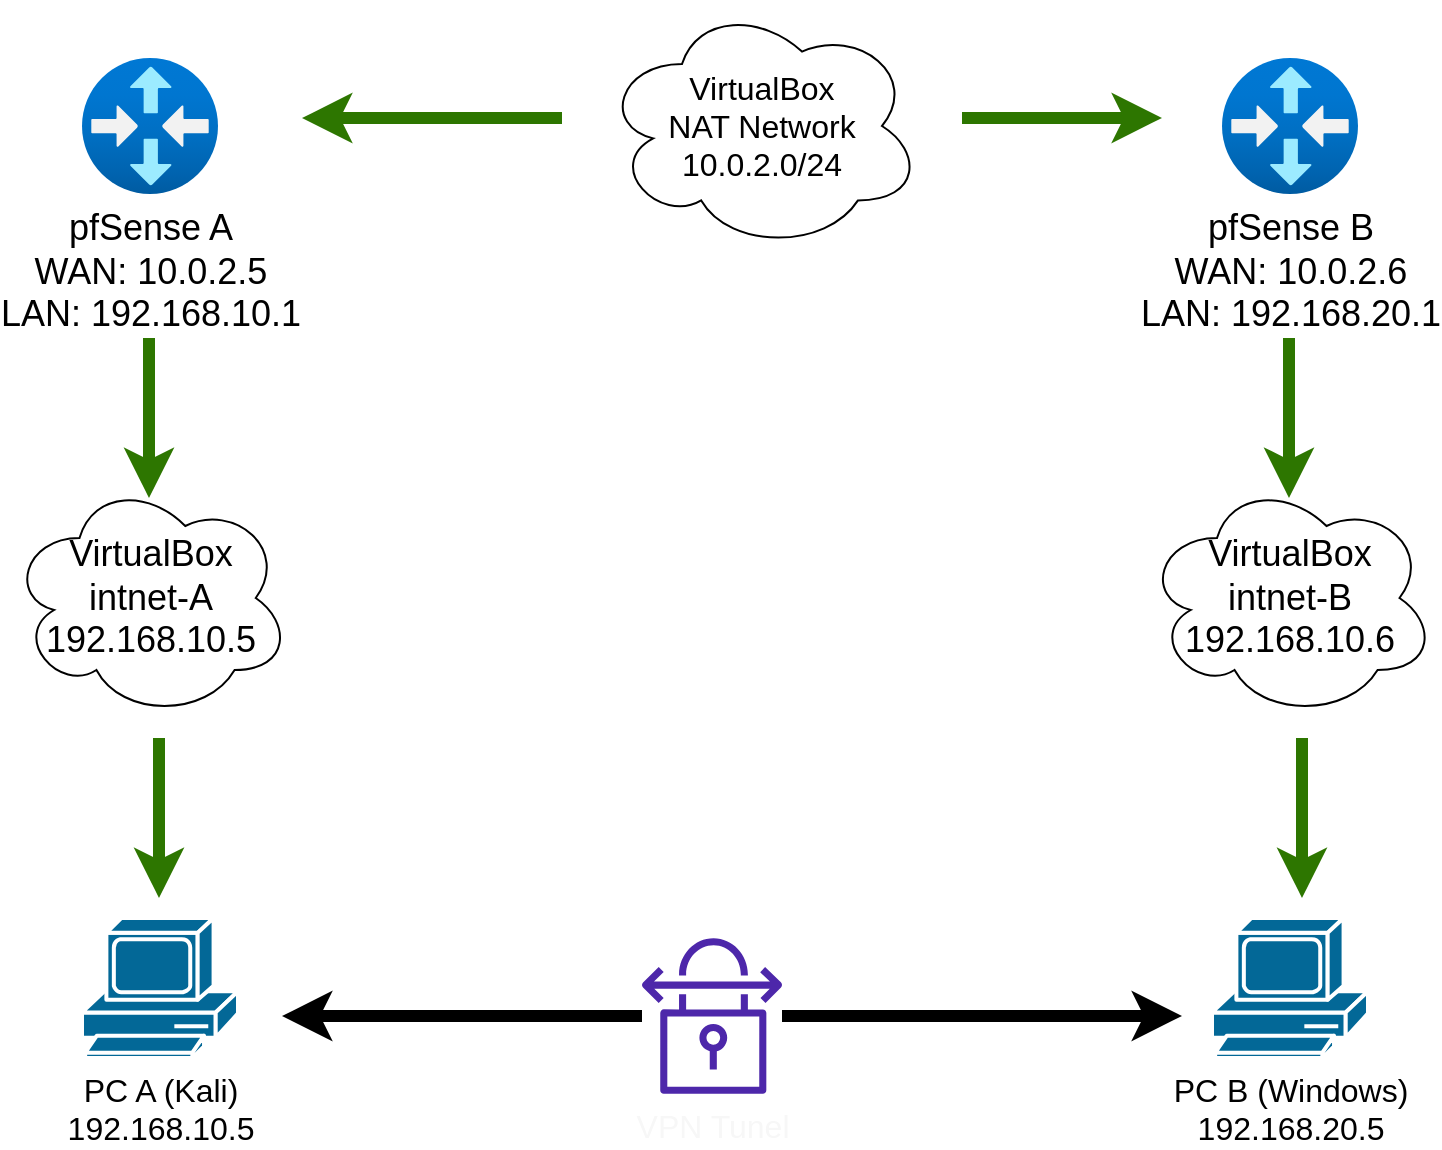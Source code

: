 <mxfile>
    <diagram id="2BFf3bA2OHHEtHrUVpch" name="Page-1">
        <mxGraphModel dx="1132" dy="779" grid="1" gridSize="10" guides="1" tooltips="1" connect="1" arrows="1" fold="1" page="1" pageScale="1" pageWidth="850" pageHeight="1100" math="0" shadow="0">
            <root>
                <mxCell id="0"/>
                <mxCell id="1" parent="0"/>
                <mxCell id="2" value="&lt;font size=&quot;3&quot;&gt;VirtualBox&lt;br&gt;NAT Network&lt;br&gt;10.0.2.0/24&lt;br&gt;&lt;/font&gt;" style="ellipse;shape=cloud;whiteSpace=wrap;html=1;" vertex="1" parent="1">
                    <mxGeometry x="330" y="82" width="160" height="124" as="geometry"/>
                </mxCell>
                <mxCell id="3" value="&lt;font style=&quot;font-size: 18px;&quot;&gt;VirtualBox&lt;br style=&quot;&quot;&gt;intnet-A&lt;br&gt;192.168.10.5&lt;/font&gt;" style="ellipse;shape=cloud;whiteSpace=wrap;html=1;" vertex="1" parent="1">
                    <mxGeometry x="33.5" y="320" width="141" height="120" as="geometry"/>
                </mxCell>
                <mxCell id="4" value="&lt;span style=&quot;font-size: 18px;&quot;&gt;VirtualBox&lt;/span&gt;&lt;br style=&quot;font-size: 18px;&quot;&gt;&lt;span style=&quot;font-size: 18px;&quot;&gt;intnet-B&lt;/span&gt;&lt;br style=&quot;font-size: 18px;&quot;&gt;&lt;span style=&quot;font-size: 18px;&quot;&gt;192.168.10.6&lt;/span&gt;" style="ellipse;shape=cloud;whiteSpace=wrap;html=1;" vertex="1" parent="1">
                    <mxGeometry x="601" y="320" width="146" height="120" as="geometry"/>
                </mxCell>
                <mxCell id="5" value="&lt;font style=&quot;font-size: 18px;&quot;&gt;pfSense A&lt;br&gt;WAN: 10.0.2.5&lt;br&gt;LAN: 192.168.10.1&lt;/font&gt;" style="aspect=fixed;html=1;points=[];align=center;image;fontSize=12;image=img/lib/azure2/networking/Virtual_Router.svg;" vertex="1" parent="1">
                    <mxGeometry x="70" y="110" width="68" height="68" as="geometry"/>
                </mxCell>
                <mxCell id="6" value="&lt;span style=&quot;font-size: 18px;&quot;&gt;pfSense B&lt;/span&gt;&lt;br style=&quot;font-size: 18px;&quot;&gt;&lt;span style=&quot;font-size: 18px;&quot;&gt;WAN: 10.0.2.6&lt;/span&gt;&lt;br style=&quot;font-size: 18px;&quot;&gt;&lt;span style=&quot;font-size: 18px;&quot;&gt;LAN: 192.168.20.1&lt;/span&gt;" style="aspect=fixed;html=1;points=[];align=center;image;fontSize=12;image=img/lib/azure2/networking/Virtual_Router.svg;" vertex="1" parent="1">
                    <mxGeometry x="640" y="110" width="68" height="68" as="geometry"/>
                </mxCell>
                <mxCell id="14" style="edgeStyle=none;html=1;strokeWidth=6;fontSize=18;" edge="1" parent="1" source="7">
                    <mxGeometry relative="1" as="geometry">
                        <mxPoint x="620" y="589" as="targetPoint"/>
                    </mxGeometry>
                </mxCell>
                <mxCell id="15" style="edgeStyle=none;html=1;strokeWidth=6;fontSize=18;" edge="1" parent="1" source="7">
                    <mxGeometry relative="1" as="geometry">
                        <mxPoint x="170" y="589" as="targetPoint"/>
                    </mxGeometry>
                </mxCell>
                <mxCell id="7" value="&lt;font color=&quot;#f7f7f7&quot; size=&quot;3&quot;&gt;VPN Tunel&lt;/font&gt;" style="sketch=0;outlineConnect=0;fontColor=#232F3E;gradientColor=none;fillColor=#4D27AA;strokeColor=none;dashed=0;verticalLabelPosition=bottom;verticalAlign=top;align=center;html=1;fontSize=12;fontStyle=0;aspect=fixed;pointerEvents=1;shape=mxgraph.aws4.vpn_connection;" vertex="1" parent="1">
                    <mxGeometry x="350" y="550" width="70" height="78" as="geometry"/>
                </mxCell>
                <mxCell id="8" value="&lt;font size=&quot;3&quot;&gt;PC A (Kali)&lt;br&gt;192.168.10.5&lt;br&gt;&lt;/font&gt;" style="shape=mxgraph.cisco.computers_and_peripherals.pc;html=1;pointerEvents=1;dashed=0;fillColor=#036897;strokeColor=#ffffff;strokeWidth=2;verticalLabelPosition=bottom;verticalAlign=top;align=center;outlineConnect=0;" vertex="1" parent="1">
                    <mxGeometry x="70" y="540" width="78" height="70" as="geometry"/>
                </mxCell>
                <mxCell id="9" value="&lt;font size=&quot;3&quot;&gt;PC B (Windows)&lt;br&gt;192.168.20.5&lt;br&gt;&lt;/font&gt;" style="shape=mxgraph.cisco.computers_and_peripherals.pc;html=1;pointerEvents=1;dashed=0;fillColor=#036897;strokeColor=#ffffff;strokeWidth=2;verticalLabelPosition=bottom;verticalAlign=top;align=center;outlineConnect=0;" vertex="1" parent="1">
                    <mxGeometry x="635" y="540" width="78" height="70" as="geometry"/>
                </mxCell>
                <mxCell id="10" value="" style="endArrow=classic;html=1;fontSize=18;fillColor=#60a917;strokeColor=#2D7600;strokeWidth=6;" edge="1" parent="1">
                    <mxGeometry width="50" height="50" relative="1" as="geometry">
                        <mxPoint x="103.5" y="250" as="sourcePoint"/>
                        <mxPoint x="103.5" y="330" as="targetPoint"/>
                    </mxGeometry>
                </mxCell>
                <mxCell id="11" value="" style="endArrow=classic;html=1;fontSize=18;fillColor=#60a917;strokeColor=#2D7600;strokeWidth=6;" edge="1" parent="1">
                    <mxGeometry width="50" height="50" relative="1" as="geometry">
                        <mxPoint x="673.5" y="250" as="sourcePoint"/>
                        <mxPoint x="673.5" y="330" as="targetPoint"/>
                    </mxGeometry>
                </mxCell>
                <mxCell id="12" value="" style="endArrow=classic;html=1;fontSize=18;fillColor=#60a917;strokeColor=#2D7600;strokeWidth=6;" edge="1" parent="1">
                    <mxGeometry width="50" height="50" relative="1" as="geometry">
                        <mxPoint x="680" y="450" as="sourcePoint"/>
                        <mxPoint x="680" y="530" as="targetPoint"/>
                    </mxGeometry>
                </mxCell>
                <mxCell id="13" value="" style="endArrow=classic;html=1;fontSize=18;fillColor=#60a917;strokeColor=#2D7600;strokeWidth=6;" edge="1" parent="1">
                    <mxGeometry width="50" height="50" relative="1" as="geometry">
                        <mxPoint x="108.5" y="450" as="sourcePoint"/>
                        <mxPoint x="108.5" y="530" as="targetPoint"/>
                    </mxGeometry>
                </mxCell>
                <mxCell id="16" value="" style="endArrow=classic;html=1;fontSize=18;fillColor=#60a917;strokeColor=#2D7600;strokeWidth=6;" edge="1" parent="1">
                    <mxGeometry width="50" height="50" relative="1" as="geometry">
                        <mxPoint x="310" y="140" as="sourcePoint"/>
                        <mxPoint x="180" y="140" as="targetPoint"/>
                    </mxGeometry>
                </mxCell>
                <mxCell id="17" value="" style="endArrow=classic;html=1;fontSize=18;fillColor=#60a917;strokeColor=#2D7600;strokeWidth=6;" edge="1" parent="1">
                    <mxGeometry width="50" height="50" relative="1" as="geometry">
                        <mxPoint x="510" y="140" as="sourcePoint"/>
                        <mxPoint x="610" y="140" as="targetPoint"/>
                    </mxGeometry>
                </mxCell>
            </root>
        </mxGraphModel>
    </diagram>
</mxfile>